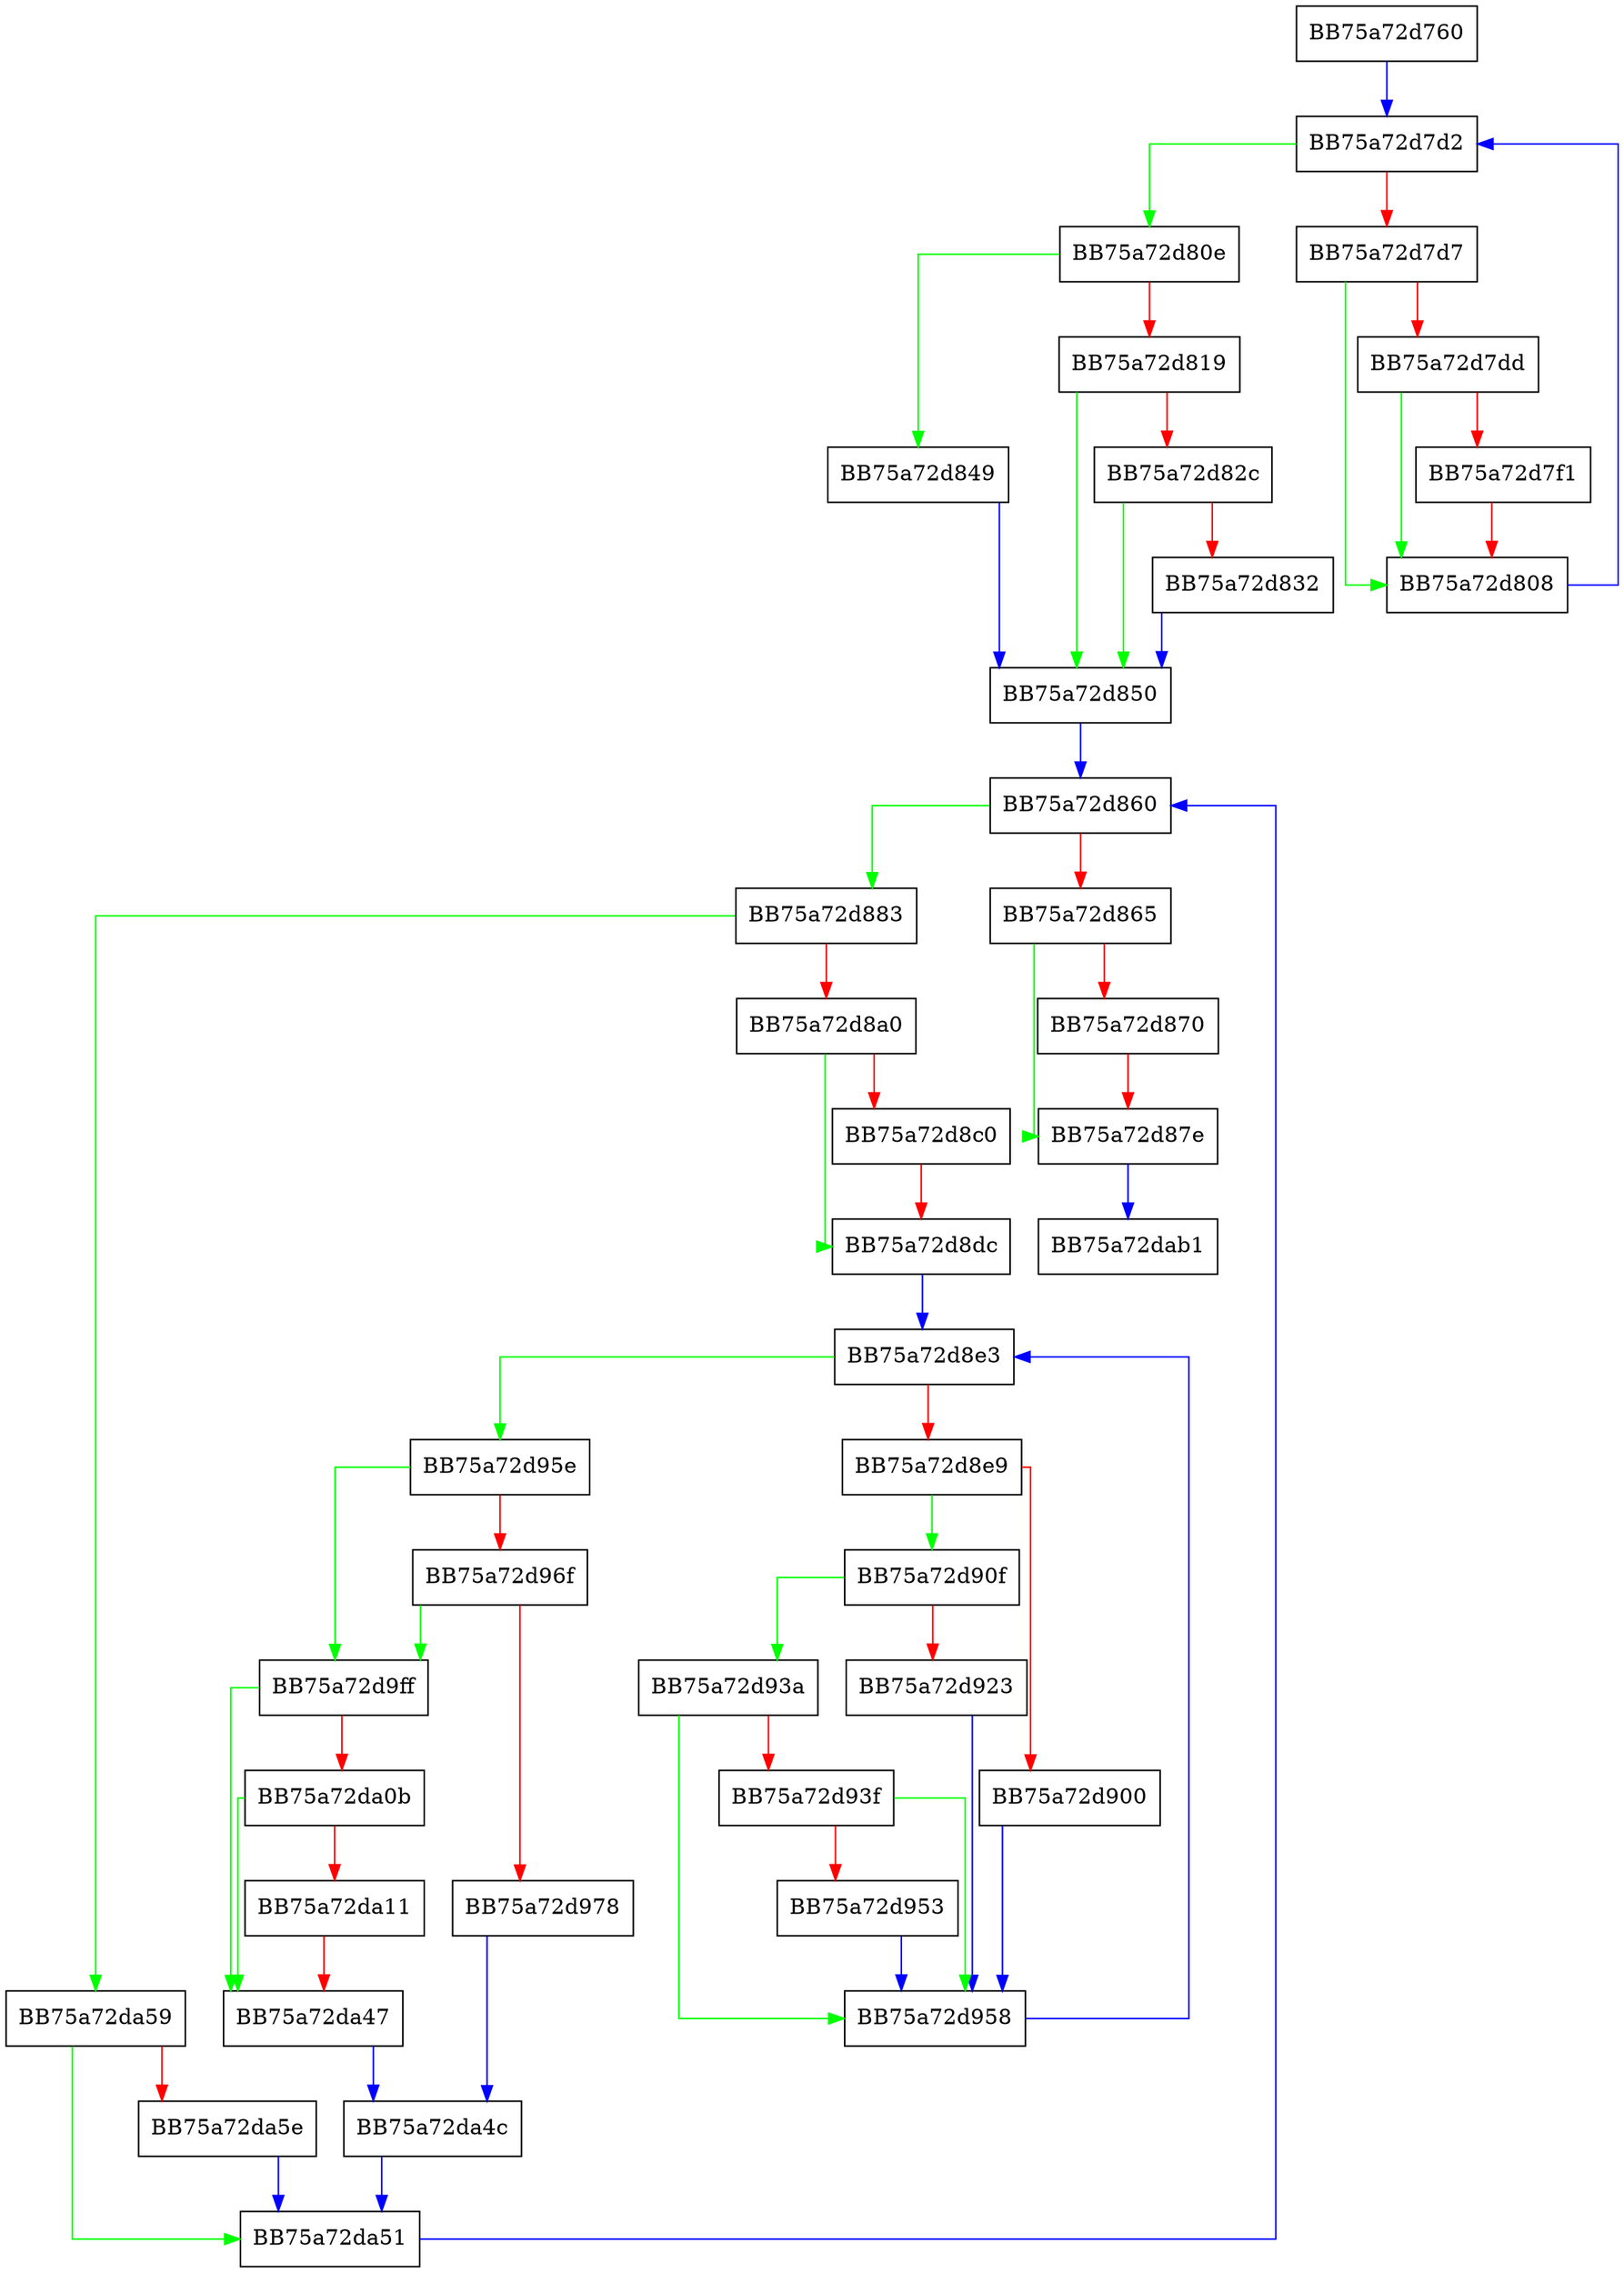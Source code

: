 digraph CampNotification {
  node [shape="box"];
  graph [splines=ortho];
  BB75a72d760 -> BB75a72d7d2 [color="blue"];
  BB75a72d7d2 -> BB75a72d80e [color="green"];
  BB75a72d7d2 -> BB75a72d7d7 [color="red"];
  BB75a72d7d7 -> BB75a72d808 [color="green"];
  BB75a72d7d7 -> BB75a72d7dd [color="red"];
  BB75a72d7dd -> BB75a72d808 [color="green"];
  BB75a72d7dd -> BB75a72d7f1 [color="red"];
  BB75a72d7f1 -> BB75a72d808 [color="red"];
  BB75a72d808 -> BB75a72d7d2 [color="blue"];
  BB75a72d80e -> BB75a72d849 [color="green"];
  BB75a72d80e -> BB75a72d819 [color="red"];
  BB75a72d819 -> BB75a72d850 [color="green"];
  BB75a72d819 -> BB75a72d82c [color="red"];
  BB75a72d82c -> BB75a72d850 [color="green"];
  BB75a72d82c -> BB75a72d832 [color="red"];
  BB75a72d832 -> BB75a72d850 [color="blue"];
  BB75a72d849 -> BB75a72d850 [color="blue"];
  BB75a72d850 -> BB75a72d860 [color="blue"];
  BB75a72d860 -> BB75a72d883 [color="green"];
  BB75a72d860 -> BB75a72d865 [color="red"];
  BB75a72d865 -> BB75a72d87e [color="green"];
  BB75a72d865 -> BB75a72d870 [color="red"];
  BB75a72d870 -> BB75a72d87e [color="red"];
  BB75a72d87e -> BB75a72dab1 [color="blue"];
  BB75a72d883 -> BB75a72da59 [color="green"];
  BB75a72d883 -> BB75a72d8a0 [color="red"];
  BB75a72d8a0 -> BB75a72d8dc [color="green"];
  BB75a72d8a0 -> BB75a72d8c0 [color="red"];
  BB75a72d8c0 -> BB75a72d8dc [color="red"];
  BB75a72d8dc -> BB75a72d8e3 [color="blue"];
  BB75a72d8e3 -> BB75a72d95e [color="green"];
  BB75a72d8e3 -> BB75a72d8e9 [color="red"];
  BB75a72d8e9 -> BB75a72d90f [color="green"];
  BB75a72d8e9 -> BB75a72d900 [color="red"];
  BB75a72d900 -> BB75a72d958 [color="blue"];
  BB75a72d90f -> BB75a72d93a [color="green"];
  BB75a72d90f -> BB75a72d923 [color="red"];
  BB75a72d923 -> BB75a72d958 [color="blue"];
  BB75a72d93a -> BB75a72d958 [color="green"];
  BB75a72d93a -> BB75a72d93f [color="red"];
  BB75a72d93f -> BB75a72d958 [color="green"];
  BB75a72d93f -> BB75a72d953 [color="red"];
  BB75a72d953 -> BB75a72d958 [color="blue"];
  BB75a72d958 -> BB75a72d8e3 [color="blue"];
  BB75a72d95e -> BB75a72d9ff [color="green"];
  BB75a72d95e -> BB75a72d96f [color="red"];
  BB75a72d96f -> BB75a72d9ff [color="green"];
  BB75a72d96f -> BB75a72d978 [color="red"];
  BB75a72d978 -> BB75a72da4c [color="blue"];
  BB75a72d9ff -> BB75a72da47 [color="green"];
  BB75a72d9ff -> BB75a72da0b [color="red"];
  BB75a72da0b -> BB75a72da47 [color="green"];
  BB75a72da0b -> BB75a72da11 [color="red"];
  BB75a72da11 -> BB75a72da47 [color="red"];
  BB75a72da47 -> BB75a72da4c [color="blue"];
  BB75a72da4c -> BB75a72da51 [color="blue"];
  BB75a72da51 -> BB75a72d860 [color="blue"];
  BB75a72da59 -> BB75a72da51 [color="green"];
  BB75a72da59 -> BB75a72da5e [color="red"];
  BB75a72da5e -> BB75a72da51 [color="blue"];
}